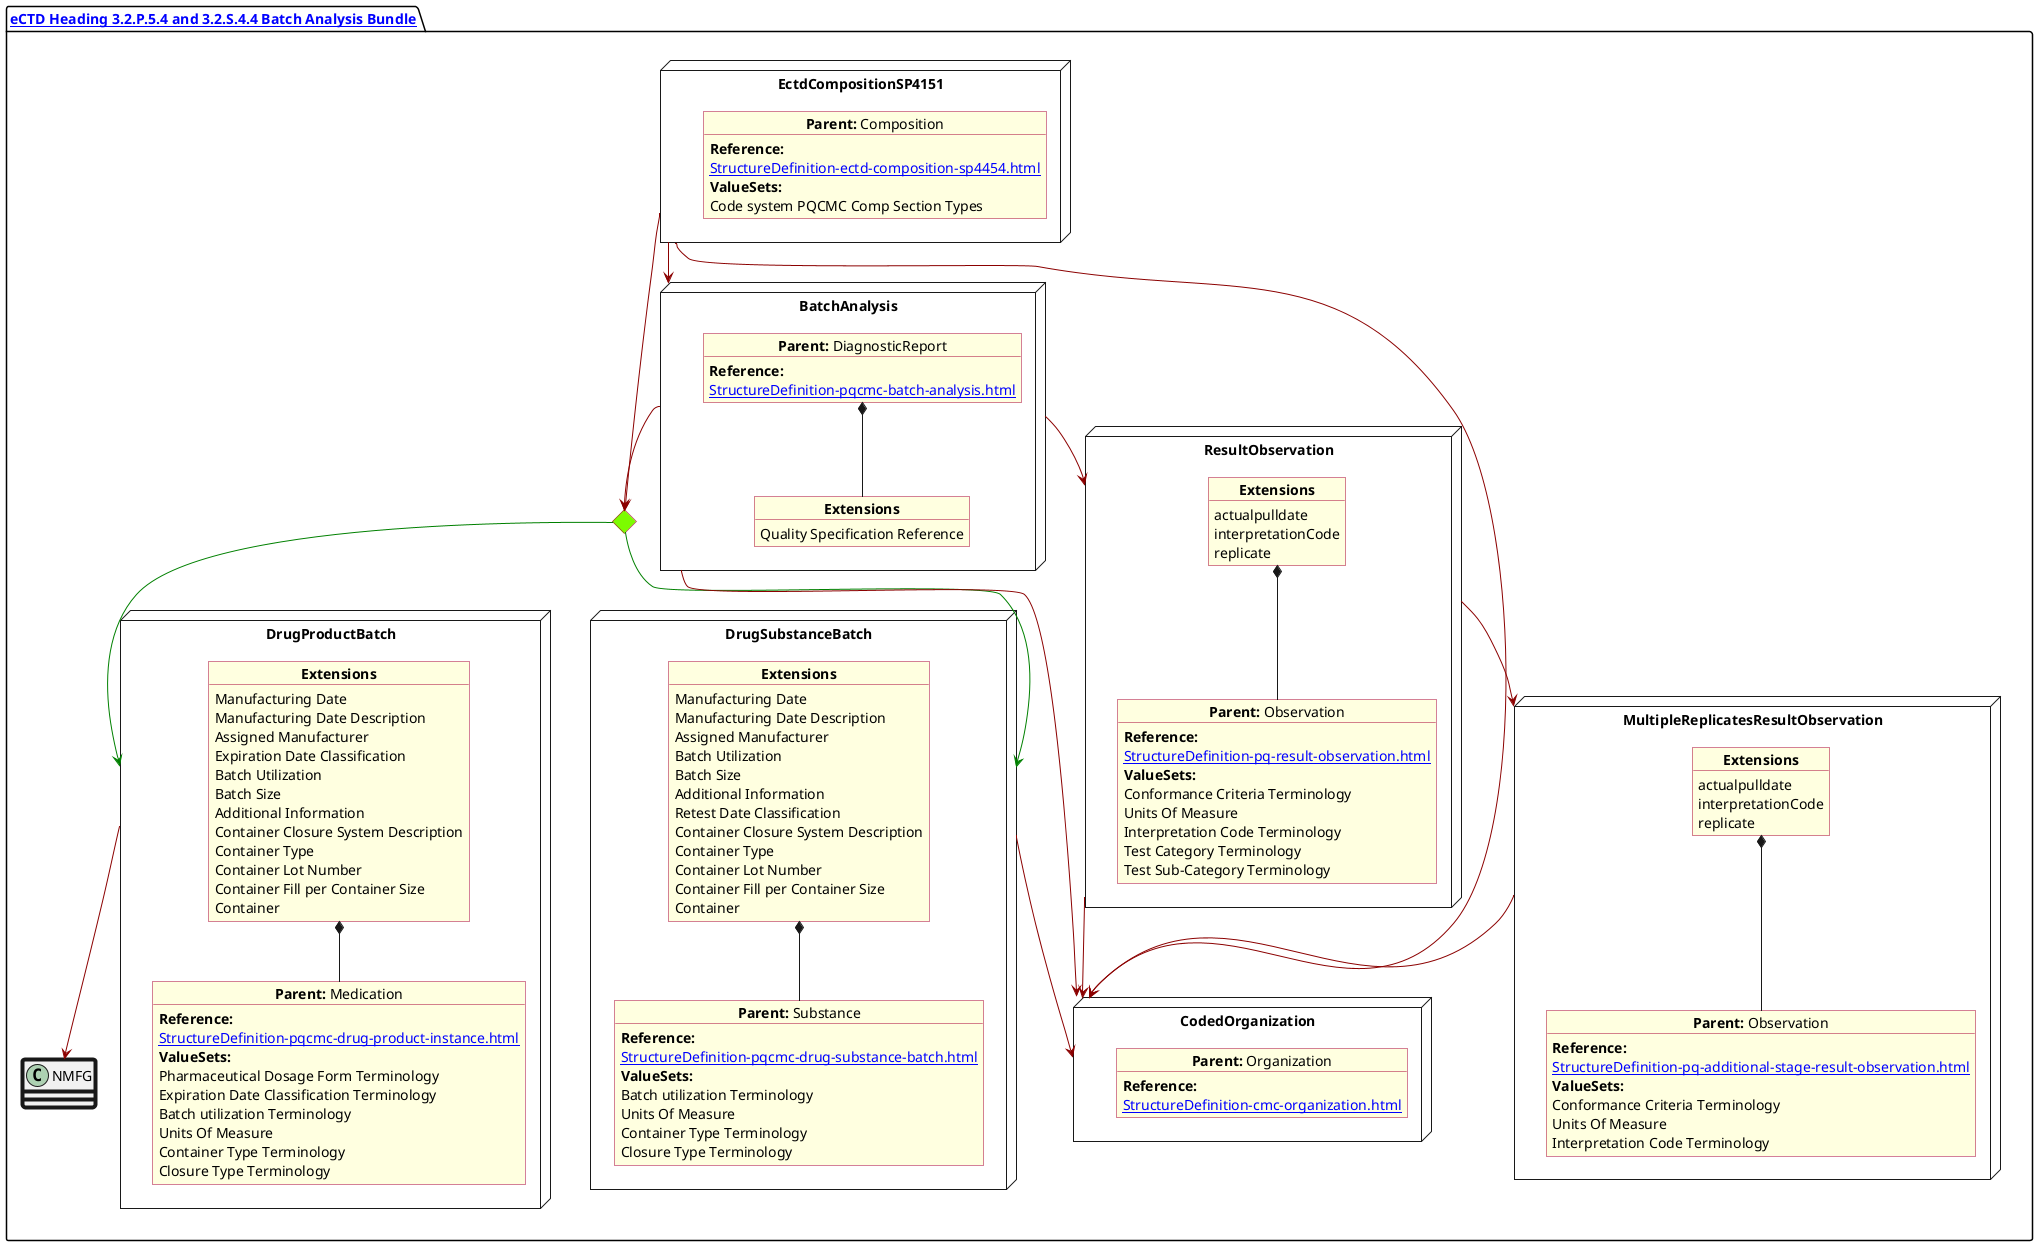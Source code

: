 @startuml BatchAnalysis
allowmixing
'Mixed model of use case and object
skinparam svgDimensionStyle true
skinparam ObjectBackgroundColor LightYellow
skinparam ObjectBorderColor #A80036
skinparam activityDiamondBorderColor #A80036
skinparam activityDiamondBackgroundColor lawnGreen
skinparam ClassBorderThickness 4

package "[[StructureDefinition-cmc-ectd-document-sp4454.html eCTD Heading 3.2.P.5.4 and 3.2.S.4.4 Batch Analysis Bundle]]" as NODES {




  node "DrugProductBatch" as NN {

    object "**Parent:** Medication" as obj3 {
      **Reference:**
      [[StructureDefinition-pqcmc-drug-product-instance.html]]
      **ValueSets:**
      Pharmaceutical Dosage Form Terminology
      Expiration Date Classification Terminology
      Batch utilization Terminology
      Units Of Measure
      Container Type Terminology
      Closure Type Terminology

    }

    object "**Extensions**" as objExsBatch  {
      Manufacturing Date
      Manufacturing Date Description
      Assigned Manufacturer
      Expiration Date Classification
      Batch Utilization
      Batch Size
      Additional Information
      Container Closure System Description
      Container Type
      Container Lot Number
      Container Fill per Container Size
      Container
    }
    objExsBatch *-- obj3
  }
  node "BatchAnalysis" as N2 {


    object "**Parent:** DiagnosticReport" as obj2 {
      **Reference:**
      [[StructureDefinition-pqcmc-batch-analysis.html]]
    }
    object "**Extensions**" as objQSEx {
      Quality Specification Reference

    }
    obj2 *-- objQSEx
  }


  node "DrugSubstanceBatch" as NNS {

    object "**Parent:** Substance" as obj4 {
      **Reference:**
      [[StructureDefinition-pqcmc-drug-substance-batch.html]]
      **ValueSets:**
      Batch utilization Terminology
      Units Of Measure
      Container Type Terminology
      Closure Type Terminology
    }
    object "**Extensions**" as objExs2 {
      Manufacturing Date
      Manufacturing Date Description
      Assigned Manufacturer
      Batch Utilization
      Batch Size
      Additional Information
      Retest Date Classification
      Container Closure System Description
      Container Type
      Container Lot Number
      Container Fill per Container Size
      Container
    }

    objExs2 *-- obj4
  }

  node "ResultObservation" as NNOBS {

    object "**Parent:** Observation" as observ3 {
      **Reference:**
      [[StructureDefinition-pq-result-observation.html]]
      **ValueSets:**
      Conformance Criteria Terminology
      Units Of Measure
      Interpretation Code Terminology
      Test Category Terminology
      Test Sub-Category Terminology
    }
    object "**Extensions**" as objExsObserv  {
      actualpulldate
      interpretationCode
      replicate
    }
    objExsObserv *-- observ3
  }

  node "MultipleReplicatesResultObservation" as NNstage {

    object "**Parent:** Observation" as observS {
      **Reference:**
      [[StructureDefinition-pq-additional-stage-result-observation.html]]
      **ValueSets:**
      Conformance Criteria Terminology
      Units Of Measure
      Interpretation Code Terminology
    }
    object "**Extensions**" as objExsStageObs  {
      actualpulldate
      interpretationCode
      replicate
    }

    objExsStageObs *-- observS
  }

  node "EctdCompositionSP4151" as N1 {

    object "**Parent:** Composition" as obj1 {
      **Reference:**
      [[StructureDefinition-ectd-composition-sp4454.html]]
      **ValueSets:**
      Code system PQCMC Comp Section Types
    }
  }
  node "CodedOrganization" as NSO {

    object "**Parent:** Organization" as objAu {
      **Reference:**
      [[StructureDefinition-cmc-organization.html]]
    }
  }
  diamond CH

  N1 -[#darkred]-> CH
  N1 -[#darkred]-> N2
  N1 -[#darkred]-> NSO
  CH -[#green]-> NNS
  CH -[#green]-> NN
  NNS -[#darkred]-> NSO
  NN -[#darkred]-> NMFG
  N2 -[#darkred]-> CH
  N2 -[#darkred]-> NSO
  N2 -[#darkred]-> NNOBS
  NNOBS -[#darkred]-> NSO
  NNOBS -[#darkred]-> NNstage
  NNstage -[#darkred]-> NSO
}
@enduml
